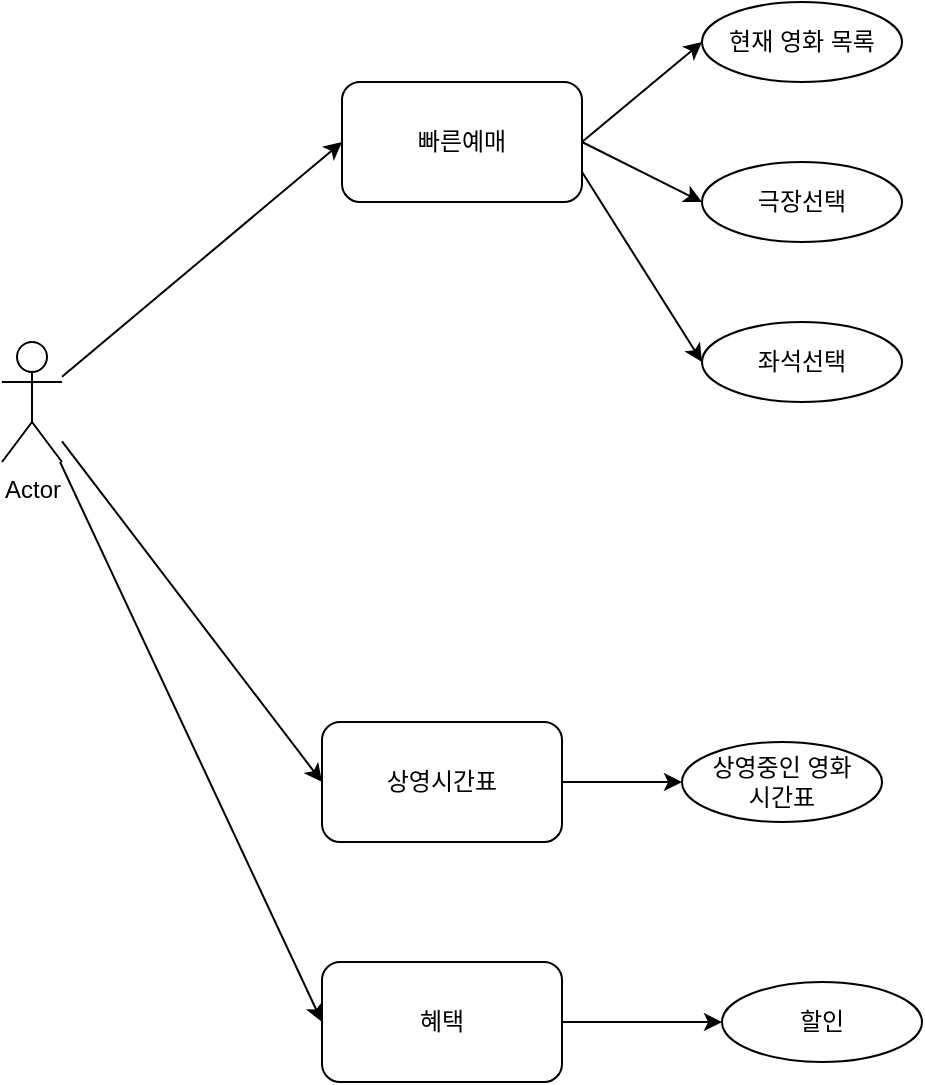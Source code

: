 <mxfile version="21.3.7" type="device">
  <diagram name="페이지-1" id="NCFBpHG9Lf10nmmbpuQ_">
    <mxGraphModel dx="805" dy="923" grid="1" gridSize="10" guides="1" tooltips="1" connect="1" arrows="1" fold="1" page="1" pageScale="1" pageWidth="4681" pageHeight="3300" math="0" shadow="0">
      <root>
        <mxCell id="0" />
        <mxCell id="1" parent="0" />
        <mxCell id="AZ3xCwnS5-hnuJ2-ivN7-21" style="rounded=0;orthogonalLoop=1;jettySize=auto;html=1;entryX=0;entryY=0.5;entryDx=0;entryDy=0;" edge="1" parent="1" source="AZ3xCwnS5-hnuJ2-ivN7-1" target="AZ3xCwnS5-hnuJ2-ivN7-18">
          <mxGeometry relative="1" as="geometry" />
        </mxCell>
        <mxCell id="AZ3xCwnS5-hnuJ2-ivN7-22" style="rounded=0;orthogonalLoop=1;jettySize=auto;html=1;entryX=0;entryY=0.5;entryDx=0;entryDy=0;" edge="1" parent="1" source="AZ3xCwnS5-hnuJ2-ivN7-1" target="AZ3xCwnS5-hnuJ2-ivN7-19">
          <mxGeometry relative="1" as="geometry" />
        </mxCell>
        <mxCell id="AZ3xCwnS5-hnuJ2-ivN7-23" style="rounded=0;orthogonalLoop=1;jettySize=auto;html=1;entryX=0;entryY=0.5;entryDx=0;entryDy=0;" edge="1" parent="1" source="AZ3xCwnS5-hnuJ2-ivN7-1" target="AZ3xCwnS5-hnuJ2-ivN7-17">
          <mxGeometry relative="1" as="geometry" />
        </mxCell>
        <mxCell id="AZ3xCwnS5-hnuJ2-ivN7-1" value="Actor" style="shape=umlActor;verticalLabelPosition=bottom;verticalAlign=top;html=1;outlineConnect=0;" vertex="1" parent="1">
          <mxGeometry x="360" y="610" width="30" height="60" as="geometry" />
        </mxCell>
        <mxCell id="AZ3xCwnS5-hnuJ2-ivN7-27" style="rounded=0;orthogonalLoop=1;jettySize=auto;html=1;entryX=0;entryY=0.5;entryDx=0;entryDy=0;exitX=1;exitY=0.5;exitDx=0;exitDy=0;" edge="1" parent="1" source="AZ3xCwnS5-hnuJ2-ivN7-17" target="AZ3xCwnS5-hnuJ2-ivN7-39">
          <mxGeometry relative="1" as="geometry">
            <mxPoint x="700" y="460" as="targetPoint" />
          </mxGeometry>
        </mxCell>
        <mxCell id="AZ3xCwnS5-hnuJ2-ivN7-28" style="rounded=0;orthogonalLoop=1;jettySize=auto;html=1;entryX=0;entryY=0.5;entryDx=0;entryDy=0;exitX=1;exitY=0.5;exitDx=0;exitDy=0;" edge="1" parent="1" source="AZ3xCwnS5-hnuJ2-ivN7-17" target="AZ3xCwnS5-hnuJ2-ivN7-40">
          <mxGeometry relative="1" as="geometry">
            <mxPoint x="710" y="540" as="targetPoint" />
          </mxGeometry>
        </mxCell>
        <mxCell id="AZ3xCwnS5-hnuJ2-ivN7-44" style="rounded=0;orthogonalLoop=1;jettySize=auto;html=1;entryX=0;entryY=0.5;entryDx=0;entryDy=0;exitX=1;exitY=0.75;exitDx=0;exitDy=0;" edge="1" parent="1" source="AZ3xCwnS5-hnuJ2-ivN7-17" target="AZ3xCwnS5-hnuJ2-ivN7-41">
          <mxGeometry relative="1" as="geometry" />
        </mxCell>
        <mxCell id="AZ3xCwnS5-hnuJ2-ivN7-17" value="빠른예매" style="rounded=1;whiteSpace=wrap;html=1;" vertex="1" parent="1">
          <mxGeometry x="530" y="480" width="120" height="60" as="geometry" />
        </mxCell>
        <mxCell id="AZ3xCwnS5-hnuJ2-ivN7-32" style="edgeStyle=orthogonalEdgeStyle;rounded=0;orthogonalLoop=1;jettySize=auto;html=1;entryX=0;entryY=0.5;entryDx=0;entryDy=0;exitX=1;exitY=0.5;exitDx=0;exitDy=0;" edge="1" parent="1" source="AZ3xCwnS5-hnuJ2-ivN7-18" target="AZ3xCwnS5-hnuJ2-ivN7-43">
          <mxGeometry relative="1" as="geometry">
            <mxPoint x="690" y="830" as="targetPoint" />
          </mxGeometry>
        </mxCell>
        <mxCell id="AZ3xCwnS5-hnuJ2-ivN7-18" value="상영시간표" style="rounded=1;whiteSpace=wrap;html=1;" vertex="1" parent="1">
          <mxGeometry x="520" y="800" width="120" height="60" as="geometry" />
        </mxCell>
        <mxCell id="AZ3xCwnS5-hnuJ2-ivN7-33" style="edgeStyle=orthogonalEdgeStyle;rounded=0;orthogonalLoop=1;jettySize=auto;html=1;entryX=0;entryY=0.5;entryDx=0;entryDy=0;exitX=1;exitY=0.5;exitDx=0;exitDy=0;" edge="1" parent="1" source="AZ3xCwnS5-hnuJ2-ivN7-19" target="AZ3xCwnS5-hnuJ2-ivN7-42">
          <mxGeometry relative="1" as="geometry">
            <mxPoint x="700" y="950" as="targetPoint" />
          </mxGeometry>
        </mxCell>
        <mxCell id="AZ3xCwnS5-hnuJ2-ivN7-19" value="혜택" style="rounded=1;whiteSpace=wrap;html=1;" vertex="1" parent="1">
          <mxGeometry x="520" y="920" width="120" height="60" as="geometry" />
        </mxCell>
        <mxCell id="AZ3xCwnS5-hnuJ2-ivN7-39" value="현재 영화 목록" style="ellipse;whiteSpace=wrap;html=1;align=center;" vertex="1" parent="1">
          <mxGeometry x="710" y="440" width="100" height="40" as="geometry" />
        </mxCell>
        <mxCell id="AZ3xCwnS5-hnuJ2-ivN7-40" value="극장선택" style="ellipse;whiteSpace=wrap;html=1;align=center;" vertex="1" parent="1">
          <mxGeometry x="710" y="520" width="100" height="40" as="geometry" />
        </mxCell>
        <mxCell id="AZ3xCwnS5-hnuJ2-ivN7-41" value="좌석선택" style="ellipse;whiteSpace=wrap;html=1;align=center;" vertex="1" parent="1">
          <mxGeometry x="710" y="600" width="100" height="40" as="geometry" />
        </mxCell>
        <mxCell id="AZ3xCwnS5-hnuJ2-ivN7-42" value="할인" style="ellipse;whiteSpace=wrap;html=1;align=center;" vertex="1" parent="1">
          <mxGeometry x="720" y="930" width="100" height="40" as="geometry" />
        </mxCell>
        <mxCell id="AZ3xCwnS5-hnuJ2-ivN7-43" value="상영중인 영화 &lt;br&gt;시간표" style="ellipse;whiteSpace=wrap;html=1;align=center;" vertex="1" parent="1">
          <mxGeometry x="700" y="810" width="100" height="40" as="geometry" />
        </mxCell>
      </root>
    </mxGraphModel>
  </diagram>
</mxfile>
